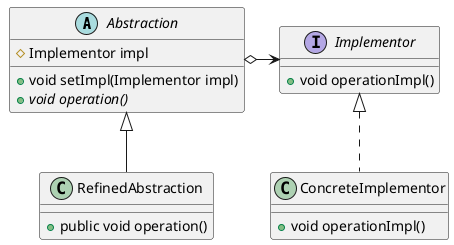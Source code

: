 @startuml

abstract class Abstraction {
#Implementor impl
+void setImpl(Implementor impl)
+{abstract} void operation()
}

class RefinedAbstraction {
+public void operation()
}

Interface Implementor {
+void operationImpl()
}

class ConcreteImplementor {
+void operationImpl()
}


Implementor <|.. ConcreteImplementor
Abstraction <|-- RefinedAbstraction
Abstraction o-right-> Implementor

@enduml